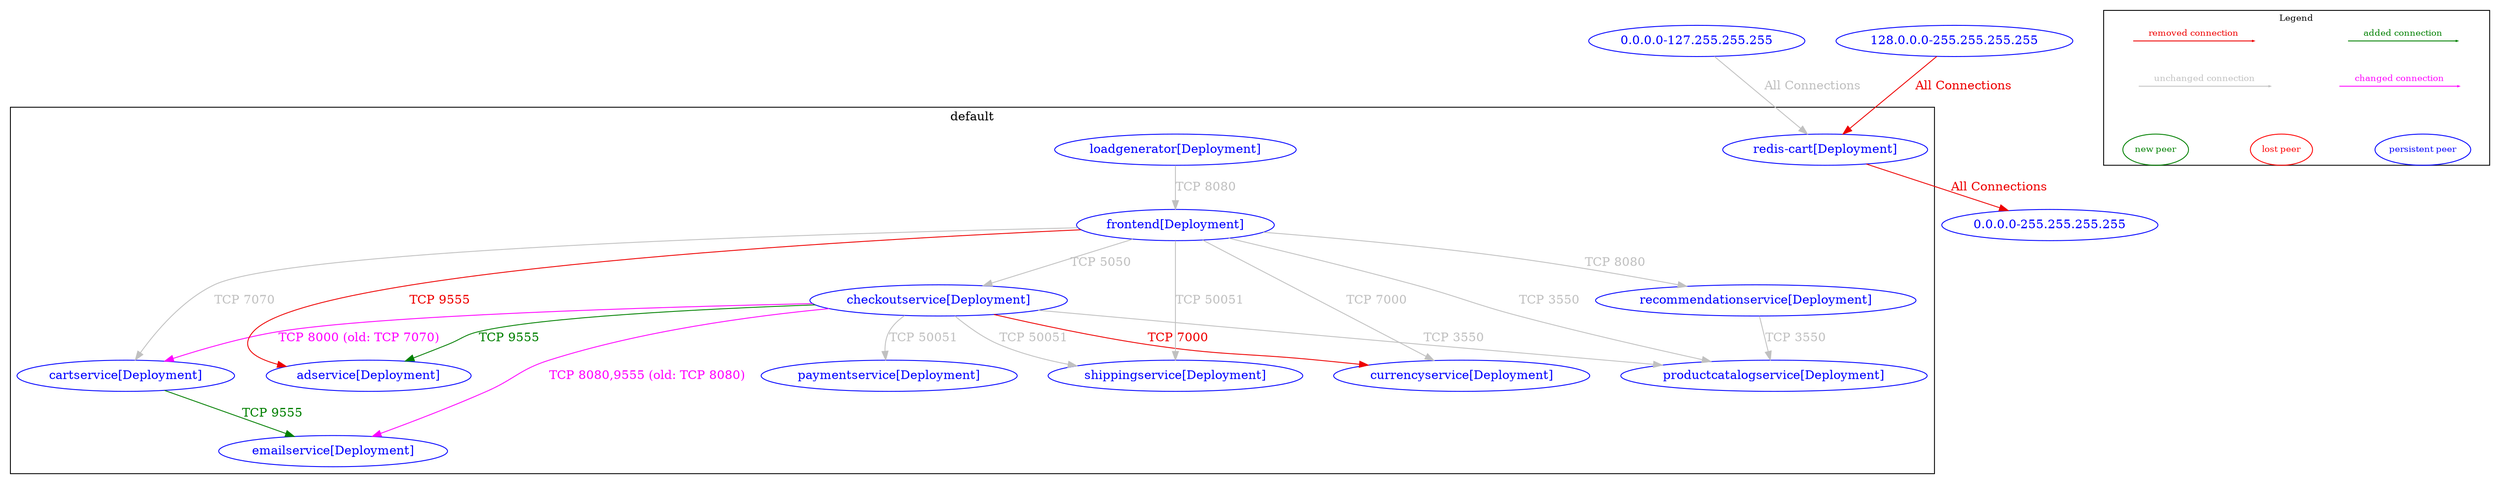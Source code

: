 digraph {
	subgraph cluster_default {
		"adservice[Deployment]" [label="adservice[Deployment]" color="blue" fontcolor="blue"]
		"cartservice[Deployment]" [label="cartservice[Deployment]" color="blue" fontcolor="blue"]
		"checkoutservice[Deployment]" [label="checkoutservice[Deployment]" color="blue" fontcolor="blue"]
		"currencyservice[Deployment]" [label="currencyservice[Deployment]" color="blue" fontcolor="blue"]
		"emailservice[Deployment]" [label="emailservice[Deployment]" color="blue" fontcolor="blue"]
		"frontend[Deployment]" [label="frontend[Deployment]" color="blue" fontcolor="blue"]
		"loadgenerator[Deployment]" [label="loadgenerator[Deployment]" color="blue" fontcolor="blue"]
		"paymentservice[Deployment]" [label="paymentservice[Deployment]" color="blue" fontcolor="blue"]
		"productcatalogservice[Deployment]" [label="productcatalogservice[Deployment]" color="blue" fontcolor="blue"]
		"recommendationservice[Deployment]" [label="recommendationservice[Deployment]" color="blue" fontcolor="blue"]
		"redis-cart[Deployment]" [label="redis-cart[Deployment]" color="blue" fontcolor="blue"]
		"shippingservice[Deployment]" [label="shippingservice[Deployment]" color="blue" fontcolor="blue"]
		label="default"
	}
	"0.0.0.0-127.255.255.255" [label="0.0.0.0-127.255.255.255" color="blue" fontcolor="blue"]
	"0.0.0.0-255.255.255.255" [label="0.0.0.0-255.255.255.255" color="blue" fontcolor="blue"]
	"128.0.0.0-255.255.255.255" [label="128.0.0.0-255.255.255.255" color="blue" fontcolor="blue"]
	"0.0.0.0-127.255.255.255" -> "redis-cart[Deployment]" [label="All Connections" color="grey" fontcolor="grey"]
	"128.0.0.0-255.255.255.255" -> "redis-cart[Deployment]" [label="All Connections" color="red2" fontcolor="red2"]
	"cartservice[Deployment]" -> "emailservice[Deployment]" [label="TCP 9555" color="#008000" fontcolor="#008000"]
	"checkoutservice[Deployment]" -> "adservice[Deployment]" [label="TCP 9555" color="#008000" fontcolor="#008000"]
	"checkoutservice[Deployment]" -> "cartservice[Deployment]" [label="TCP 8000 (old: TCP 7070)" color="magenta" fontcolor="magenta"]
	"checkoutservice[Deployment]" -> "currencyservice[Deployment]" [label="TCP 7000" color="red2" fontcolor="red2"]
	"checkoutservice[Deployment]" -> "emailservice[Deployment]" [label="TCP 8080,9555 (old: TCP 8080)" color="magenta" fontcolor="magenta"]
	"checkoutservice[Deployment]" -> "paymentservice[Deployment]" [label="TCP 50051" color="grey" fontcolor="grey"]
	"checkoutservice[Deployment]" -> "productcatalogservice[Deployment]" [label="TCP 3550" color="grey" fontcolor="grey"]
	"checkoutservice[Deployment]" -> "shippingservice[Deployment]" [label="TCP 50051" color="grey" fontcolor="grey"]
	"frontend[Deployment]" -> "adservice[Deployment]" [label="TCP 9555" color="red2" fontcolor="red2"]
	"frontend[Deployment]" -> "cartservice[Deployment]" [label="TCP 7070" color="grey" fontcolor="grey"]
	"frontend[Deployment]" -> "checkoutservice[Deployment]" [label="TCP 5050" color="grey" fontcolor="grey"]
	"frontend[Deployment]" -> "currencyservice[Deployment]" [label="TCP 7000" color="grey" fontcolor="grey"]
	"frontend[Deployment]" -> "productcatalogservice[Deployment]" [label="TCP 3550" color="grey" fontcolor="grey"]
	"frontend[Deployment]" -> "recommendationservice[Deployment]" [label="TCP 8080" color="grey" fontcolor="grey"]
	"frontend[Deployment]" -> "shippingservice[Deployment]" [label="TCP 50051" color="grey" fontcolor="grey"]
	"loadgenerator[Deployment]" -> "frontend[Deployment]" [label="TCP 8080" color="grey" fontcolor="grey"]
	"recommendationservice[Deployment]" -> "productcatalogservice[Deployment]" [label="TCP 3550" color="grey" fontcolor="grey"]
	"redis-cart[Deployment]" -> "0.0.0.0-255.255.255.255" [label="All Connections" color="red2" fontcolor="red2"]
	nodesep=0.5
	subgraph cluster_legend {
		label="Legend"
		fontsize = 10
		margin=0
		a [style=invis height=0 width=0]
		b [style=invis height=0 width=0]
		c [style=invis height=0 width=0]
		d [style=invis height=0 width=0]
		e [style=invis height=0 width=0]
		f [style=invis height=0 width=0]
		g [style=invis height=0 width=0]
		h [style=invis height=0 width=0]
		{rank=source a b c d}
		{rank=same e f g h}
		a -> b [label="added connection", color="#008000" fontcolor="#008000" fontsize = 10 arrowsize=0.2]
		c -> d [label="removed connection", color="red2" fontcolor="red2" fontsize = 10 arrowsize=0.2]
		e -> f [label="changed connection", color="magenta" fontcolor="magenta" fontsize = 10 arrowsize=0.2]
		g -> h [label="unchanged connection", color="grey" fontcolor="grey" fontsize = 10 arrowsize=0.2]
		np [label="new peer" color="#008000" fontcolor="#008000" fontsize = 10]
		lp [label="lost peer" color="red" fontcolor="red" fontsize = 10]
		pp [label="persistent peer" color="blue" fontcolor="blue" fontsize = 10]
		{rank=sink np lp pp}
		np->lp [style=invis]
		lp->pp [style=invis]
	}
}
